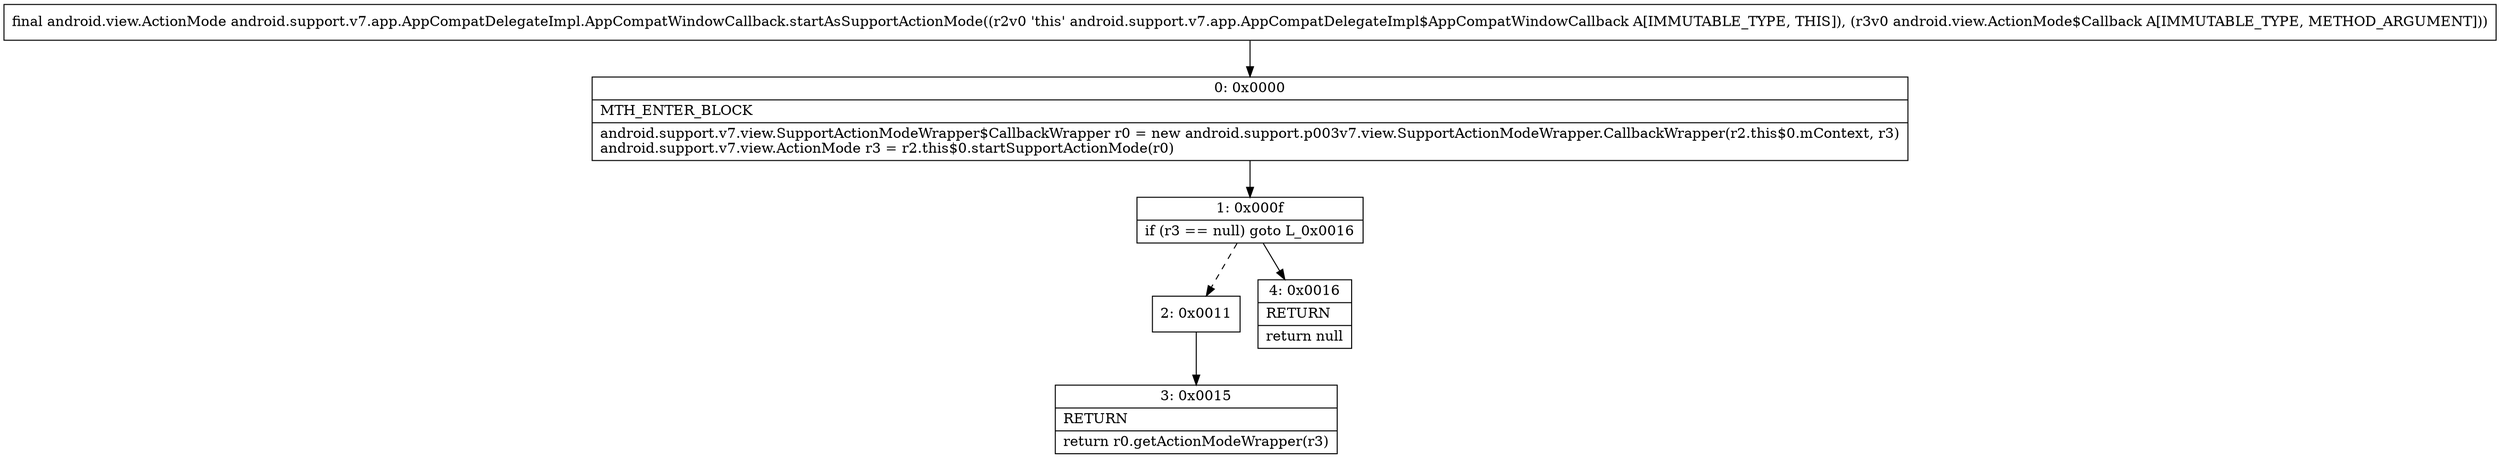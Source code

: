digraph "CFG forandroid.support.v7.app.AppCompatDelegateImpl.AppCompatWindowCallback.startAsSupportActionMode(Landroid\/view\/ActionMode$Callback;)Landroid\/view\/ActionMode;" {
Node_0 [shape=record,label="{0\:\ 0x0000|MTH_ENTER_BLOCK\l|android.support.v7.view.SupportActionModeWrapper$CallbackWrapper r0 = new android.support.p003v7.view.SupportActionModeWrapper.CallbackWrapper(r2.this$0.mContext, r3)\landroid.support.v7.view.ActionMode r3 = r2.this$0.startSupportActionMode(r0)\l}"];
Node_1 [shape=record,label="{1\:\ 0x000f|if (r3 == null) goto L_0x0016\l}"];
Node_2 [shape=record,label="{2\:\ 0x0011}"];
Node_3 [shape=record,label="{3\:\ 0x0015|RETURN\l|return r0.getActionModeWrapper(r3)\l}"];
Node_4 [shape=record,label="{4\:\ 0x0016|RETURN\l|return null\l}"];
MethodNode[shape=record,label="{final android.view.ActionMode android.support.v7.app.AppCompatDelegateImpl.AppCompatWindowCallback.startAsSupportActionMode((r2v0 'this' android.support.v7.app.AppCompatDelegateImpl$AppCompatWindowCallback A[IMMUTABLE_TYPE, THIS]), (r3v0 android.view.ActionMode$Callback A[IMMUTABLE_TYPE, METHOD_ARGUMENT])) }"];
MethodNode -> Node_0;
Node_0 -> Node_1;
Node_1 -> Node_2[style=dashed];
Node_1 -> Node_4;
Node_2 -> Node_3;
}

